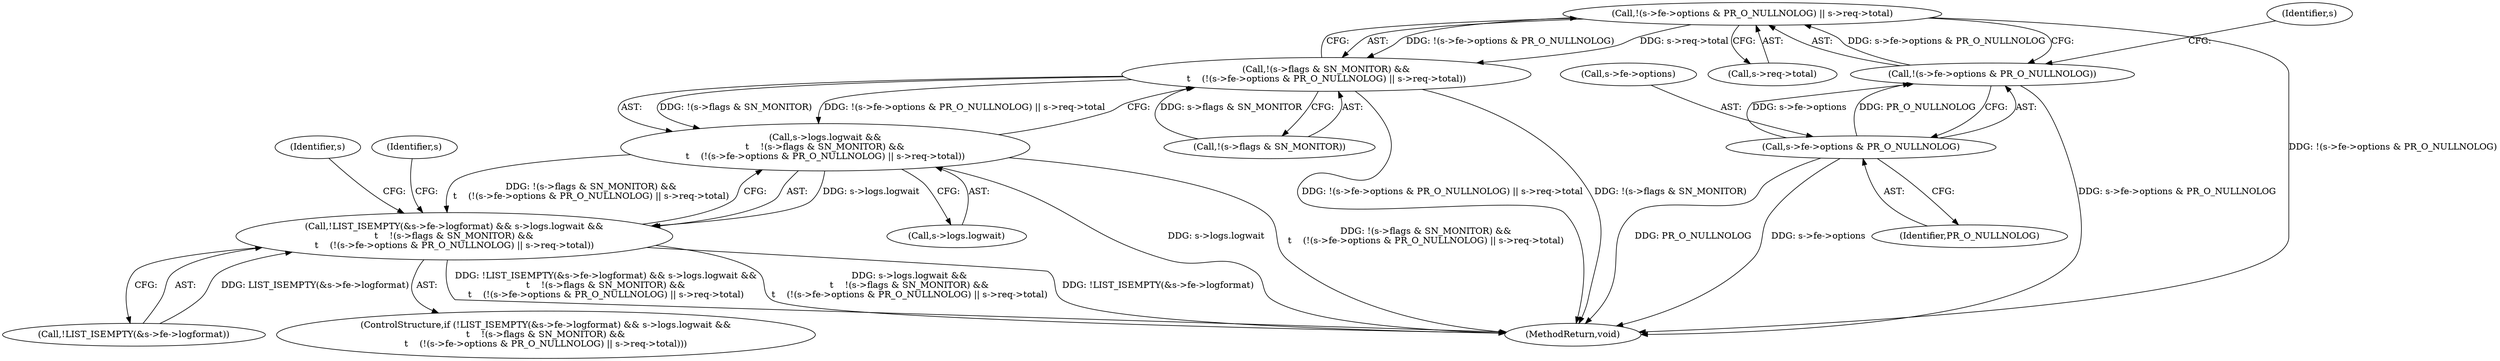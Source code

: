 digraph "0_haproxy_b4d05093bc89f71377230228007e69a1434c1a0c@pointer" {
"1000392" [label="(Call,!(s->fe->options & PR_O_NULLNOLOG) || s->req->total)"];
"1000393" [label="(Call,!(s->fe->options & PR_O_NULLNOLOG))"];
"1000394" [label="(Call,s->fe->options & PR_O_NULLNOLOG)"];
"1000385" [label="(Call,!(s->flags & SN_MONITOR) &&\n\t    (!(s->fe->options & PR_O_NULLNOLOG) || s->req->total))"];
"1000379" [label="(Call,s->logs.logwait &&\n\t    !(s->flags & SN_MONITOR) &&\n\t    (!(s->fe->options & PR_O_NULLNOLOG) || s->req->total))"];
"1000370" [label="(Call,!LIST_ISEMPTY(&s->fe->logformat) && s->logs.logwait &&\n\t    !(s->flags & SN_MONITOR) &&\n\t    (!(s->fe->options & PR_O_NULLNOLOG) || s->req->total))"];
"1000392" [label="(Call,!(s->fe->options & PR_O_NULLNOLOG) || s->req->total)"];
"1000408" [label="(Identifier,s)"];
"1000380" [label="(Call,s->logs.logwait)"];
"1000394" [label="(Call,s->fe->options & PR_O_NULLNOLOG)"];
"1000401" [label="(Call,s->req->total)"];
"1000393" [label="(Call,!(s->fe->options & PR_O_NULLNOLOG))"];
"1000899" [label="(MethodReturn,void)"];
"1000386" [label="(Call,!(s->flags & SN_MONITOR))"];
"1000379" [label="(Call,s->logs.logwait &&\n\t    !(s->flags & SN_MONITOR) &&\n\t    (!(s->fe->options & PR_O_NULLNOLOG) || s->req->total))"];
"1000403" [label="(Identifier,s)"];
"1000369" [label="(ControlStructure,if (!LIST_ISEMPTY(&s->fe->logformat) && s->logs.logwait &&\n\t    !(s->flags & SN_MONITOR) &&\n\t    (!(s->fe->options & PR_O_NULLNOLOG) || s->req->total)))"];
"1000400" [label="(Identifier,PR_O_NULLNOLOG)"];
"1000370" [label="(Call,!LIST_ISEMPTY(&s->fe->logformat) && s->logs.logwait &&\n\t    !(s->flags & SN_MONITOR) &&\n\t    (!(s->fe->options & PR_O_NULLNOLOG) || s->req->total))"];
"1000371" [label="(Call,!LIST_ISEMPTY(&s->fe->logformat))"];
"1000395" [label="(Call,s->fe->options)"];
"1000410" [label="(Identifier,s)"];
"1000385" [label="(Call,!(s->flags & SN_MONITOR) &&\n\t    (!(s->fe->options & PR_O_NULLNOLOG) || s->req->total))"];
"1000392" -> "1000385"  [label="AST: "];
"1000392" -> "1000393"  [label="CFG: "];
"1000392" -> "1000401"  [label="CFG: "];
"1000393" -> "1000392"  [label="AST: "];
"1000401" -> "1000392"  [label="AST: "];
"1000385" -> "1000392"  [label="CFG: "];
"1000392" -> "1000899"  [label="DDG: !(s->fe->options & PR_O_NULLNOLOG)"];
"1000392" -> "1000385"  [label="DDG: !(s->fe->options & PR_O_NULLNOLOG)"];
"1000392" -> "1000385"  [label="DDG: s->req->total"];
"1000393" -> "1000392"  [label="DDG: s->fe->options & PR_O_NULLNOLOG"];
"1000393" -> "1000394"  [label="CFG: "];
"1000394" -> "1000393"  [label="AST: "];
"1000403" -> "1000393"  [label="CFG: "];
"1000393" -> "1000899"  [label="DDG: s->fe->options & PR_O_NULLNOLOG"];
"1000394" -> "1000393"  [label="DDG: s->fe->options"];
"1000394" -> "1000393"  [label="DDG: PR_O_NULLNOLOG"];
"1000394" -> "1000400"  [label="CFG: "];
"1000395" -> "1000394"  [label="AST: "];
"1000400" -> "1000394"  [label="AST: "];
"1000394" -> "1000899"  [label="DDG: PR_O_NULLNOLOG"];
"1000394" -> "1000899"  [label="DDG: s->fe->options"];
"1000385" -> "1000379"  [label="AST: "];
"1000385" -> "1000386"  [label="CFG: "];
"1000386" -> "1000385"  [label="AST: "];
"1000379" -> "1000385"  [label="CFG: "];
"1000385" -> "1000899"  [label="DDG: !(s->fe->options & PR_O_NULLNOLOG) || s->req->total"];
"1000385" -> "1000899"  [label="DDG: !(s->flags & SN_MONITOR)"];
"1000385" -> "1000379"  [label="DDG: !(s->flags & SN_MONITOR)"];
"1000385" -> "1000379"  [label="DDG: !(s->fe->options & PR_O_NULLNOLOG) || s->req->total"];
"1000386" -> "1000385"  [label="DDG: s->flags & SN_MONITOR"];
"1000379" -> "1000370"  [label="AST: "];
"1000379" -> "1000380"  [label="CFG: "];
"1000380" -> "1000379"  [label="AST: "];
"1000370" -> "1000379"  [label="CFG: "];
"1000379" -> "1000899"  [label="DDG: s->logs.logwait"];
"1000379" -> "1000899"  [label="DDG: !(s->flags & SN_MONITOR) &&\n\t    (!(s->fe->options & PR_O_NULLNOLOG) || s->req->total)"];
"1000379" -> "1000370"  [label="DDG: s->logs.logwait"];
"1000379" -> "1000370"  [label="DDG: !(s->flags & SN_MONITOR) &&\n\t    (!(s->fe->options & PR_O_NULLNOLOG) || s->req->total)"];
"1000370" -> "1000369"  [label="AST: "];
"1000370" -> "1000371"  [label="CFG: "];
"1000371" -> "1000370"  [label="AST: "];
"1000408" -> "1000370"  [label="CFG: "];
"1000410" -> "1000370"  [label="CFG: "];
"1000370" -> "1000899"  [label="DDG: !LIST_ISEMPTY(&s->fe->logformat) && s->logs.logwait &&\n\t    !(s->flags & SN_MONITOR) &&\n\t    (!(s->fe->options & PR_O_NULLNOLOG) || s->req->total)"];
"1000370" -> "1000899"  [label="DDG: s->logs.logwait &&\n\t    !(s->flags & SN_MONITOR) &&\n\t    (!(s->fe->options & PR_O_NULLNOLOG) || s->req->total)"];
"1000370" -> "1000899"  [label="DDG: !LIST_ISEMPTY(&s->fe->logformat)"];
"1000371" -> "1000370"  [label="DDG: LIST_ISEMPTY(&s->fe->logformat)"];
}
